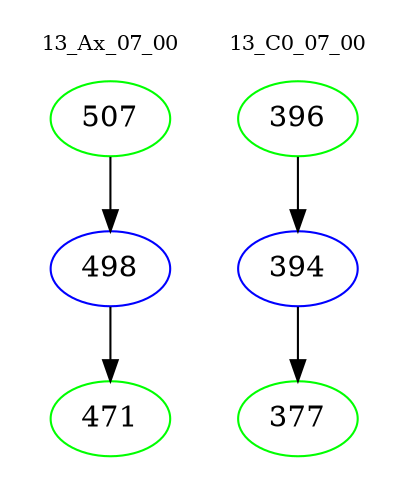 digraph{
subgraph cluster_0 {
color = white
label = "13_Ax_07_00";
fontsize=10;
T0_507 [label="507", color="green"]
T0_507 -> T0_498 [color="black"]
T0_498 [label="498", color="blue"]
T0_498 -> T0_471 [color="black"]
T0_471 [label="471", color="green"]
}
subgraph cluster_1 {
color = white
label = "13_C0_07_00";
fontsize=10;
T1_396 [label="396", color="green"]
T1_396 -> T1_394 [color="black"]
T1_394 [label="394", color="blue"]
T1_394 -> T1_377 [color="black"]
T1_377 [label="377", color="green"]
}
}
